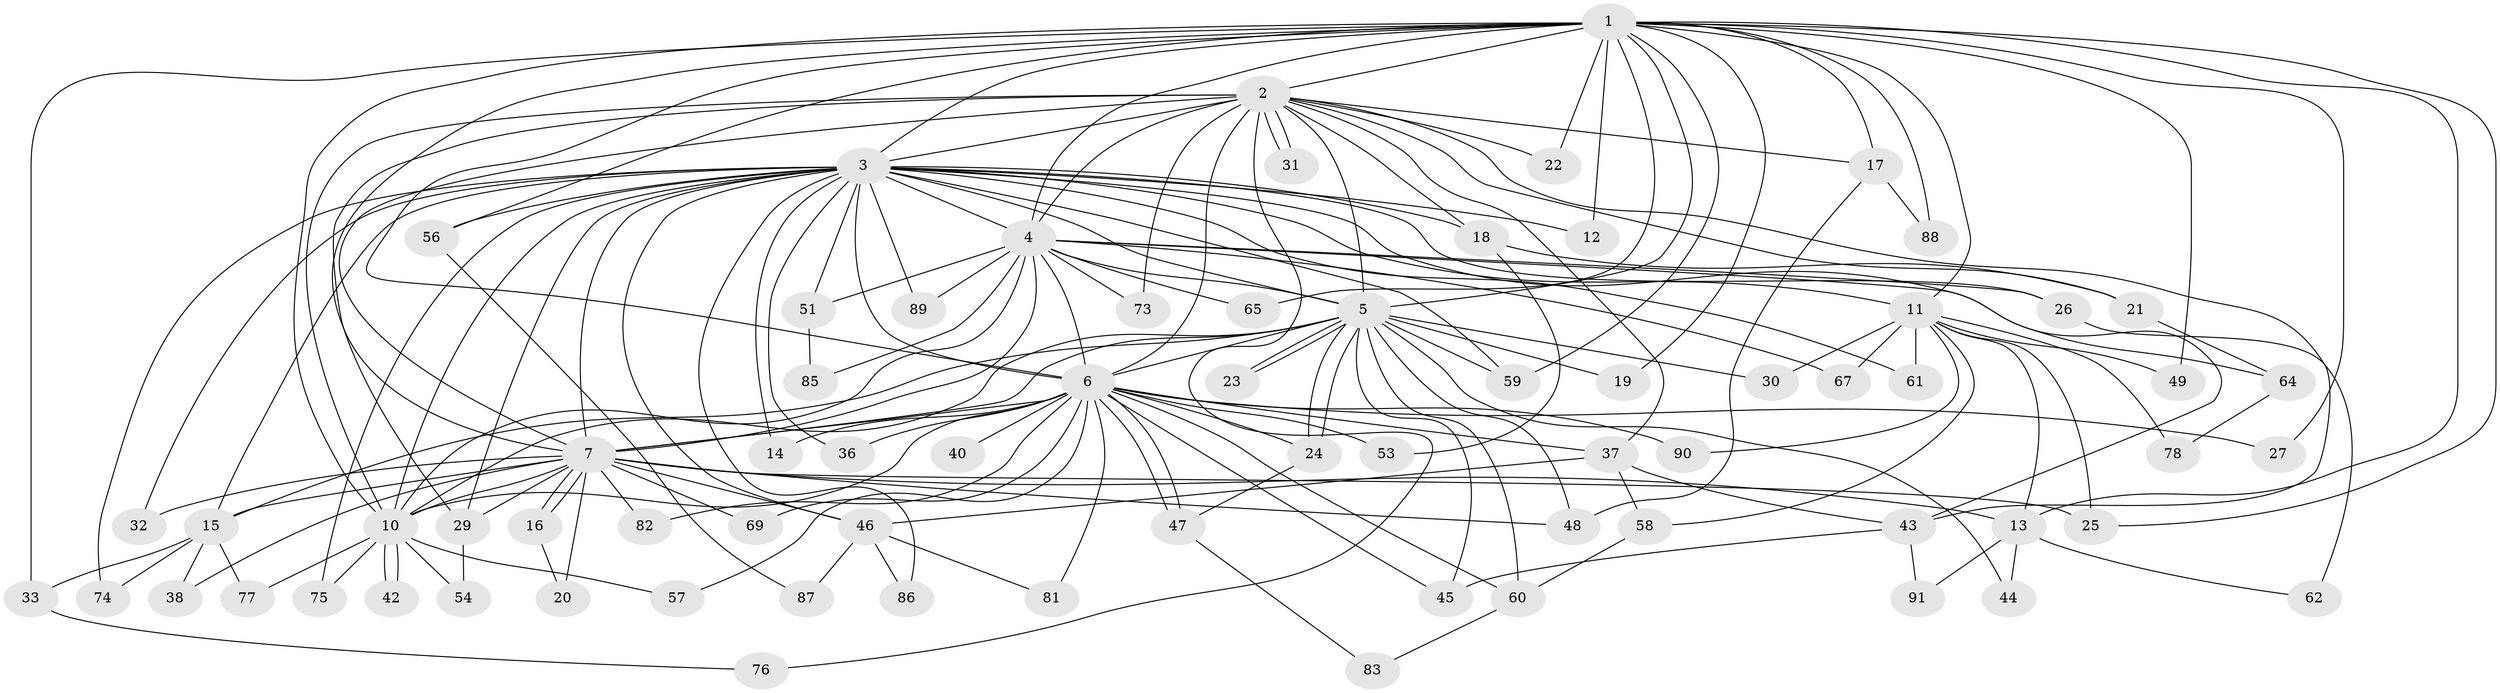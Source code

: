 // original degree distribution, {25: 0.02197802197802198, 20: 0.01098901098901099, 16: 0.02197802197802198, 18: 0.02197802197802198, 22: 0.02197802197802198, 17: 0.01098901098901099, 9: 0.01098901098901099, 2: 0.5824175824175825, 4: 0.08791208791208792, 7: 0.01098901098901099, 3: 0.16483516483516483, 5: 0.02197802197802198, 6: 0.01098901098901099}
// Generated by graph-tools (version 1.1) at 2025/41/03/06/25 10:41:44]
// undirected, 72 vertices, 167 edges
graph export_dot {
graph [start="1"]
  node [color=gray90,style=filled];
  1 [super="+80"];
  2 [super="+34"];
  3 [super="+8"];
  4 [super="+35"];
  5 [super="+28"];
  6 [super="+9"];
  7 [super="+72"];
  10 [super="+55"];
  11 [super="+41"];
  12;
  13 [super="+50"];
  14;
  15 [super="+63"];
  16;
  17;
  18;
  19;
  20;
  21;
  22;
  23;
  24 [super="+66"];
  25;
  26;
  27;
  29 [super="+39"];
  30;
  31;
  32;
  33;
  36;
  37;
  38;
  40;
  42;
  43 [super="+71"];
  44;
  45 [super="+84"];
  46 [super="+68"];
  47 [super="+70"];
  48 [super="+52"];
  49;
  51;
  53;
  54;
  56;
  57;
  58;
  59;
  60 [super="+79"];
  61;
  62;
  64;
  65;
  67;
  69;
  73;
  74;
  75;
  76;
  77;
  78;
  81;
  82;
  83;
  85;
  86;
  87;
  88;
  89;
  90;
  91;
  1 -- 2;
  1 -- 3 [weight=2];
  1 -- 4;
  1 -- 5 [weight=2];
  1 -- 6 [weight=2];
  1 -- 7;
  1 -- 10 [weight=2];
  1 -- 11;
  1 -- 12;
  1 -- 17;
  1 -- 19;
  1 -- 22;
  1 -- 25;
  1 -- 27;
  1 -- 33;
  1 -- 49;
  1 -- 56;
  1 -- 65;
  1 -- 88;
  1 -- 59;
  1 -- 13;
  2 -- 3 [weight=2];
  2 -- 4;
  2 -- 5;
  2 -- 6 [weight=2];
  2 -- 7;
  2 -- 10;
  2 -- 17;
  2 -- 21;
  2 -- 22;
  2 -- 29;
  2 -- 31;
  2 -- 31;
  2 -- 37;
  2 -- 43;
  2 -- 73;
  2 -- 76;
  2 -- 18;
  3 -- 4 [weight=2];
  3 -- 5 [weight=2];
  3 -- 6 [weight=4];
  3 -- 7 [weight=2];
  3 -- 10 [weight=2];
  3 -- 12;
  3 -- 43;
  3 -- 51;
  3 -- 61;
  3 -- 74;
  3 -- 89;
  3 -- 11;
  3 -- 75;
  3 -- 14;
  3 -- 15;
  3 -- 18;
  3 -- 86;
  3 -- 26;
  3 -- 32;
  3 -- 36;
  3 -- 46;
  3 -- 56;
  3 -- 59;
  3 -- 29;
  4 -- 5;
  4 -- 6 [weight=2];
  4 -- 7 [weight=2];
  4 -- 10;
  4 -- 26;
  4 -- 51;
  4 -- 64;
  4 -- 65;
  4 -- 67;
  4 -- 73;
  4 -- 85;
  4 -- 89;
  5 -- 6 [weight=2];
  5 -- 7;
  5 -- 10;
  5 -- 19;
  5 -- 23;
  5 -- 23;
  5 -- 24;
  5 -- 24;
  5 -- 30;
  5 -- 44;
  5 -- 45;
  5 -- 48;
  5 -- 59;
  5 -- 60;
  5 -- 15;
  6 -- 7 [weight=2];
  6 -- 10 [weight=2];
  6 -- 14;
  6 -- 40 [weight=2];
  6 -- 45;
  6 -- 47;
  6 -- 47;
  6 -- 53;
  6 -- 57;
  6 -- 81;
  6 -- 90;
  6 -- 69;
  6 -- 82;
  6 -- 27;
  6 -- 36;
  6 -- 37;
  6 -- 60;
  6 -- 24;
  7 -- 10;
  7 -- 13;
  7 -- 15;
  7 -- 16;
  7 -- 16;
  7 -- 20;
  7 -- 25;
  7 -- 29;
  7 -- 32;
  7 -- 38;
  7 -- 69;
  7 -- 82;
  7 -- 46;
  7 -- 48;
  10 -- 42;
  10 -- 42;
  10 -- 54;
  10 -- 57;
  10 -- 75;
  10 -- 77;
  11 -- 13;
  11 -- 30;
  11 -- 58;
  11 -- 61;
  11 -- 67;
  11 -- 90;
  11 -- 25;
  11 -- 78;
  11 -- 49;
  13 -- 44;
  13 -- 91;
  13 -- 62;
  15 -- 33;
  15 -- 38;
  15 -- 74;
  15 -- 77;
  16 -- 20;
  17 -- 48;
  17 -- 88;
  18 -- 21;
  18 -- 53;
  21 -- 64;
  24 -- 47;
  26 -- 62;
  29 -- 54;
  33 -- 76;
  37 -- 46;
  37 -- 58;
  37 -- 43;
  43 -- 45;
  43 -- 91;
  46 -- 81;
  46 -- 86;
  46 -- 87;
  47 -- 83;
  51 -- 85;
  56 -- 87;
  58 -- 60;
  60 -- 83;
  64 -- 78;
}
